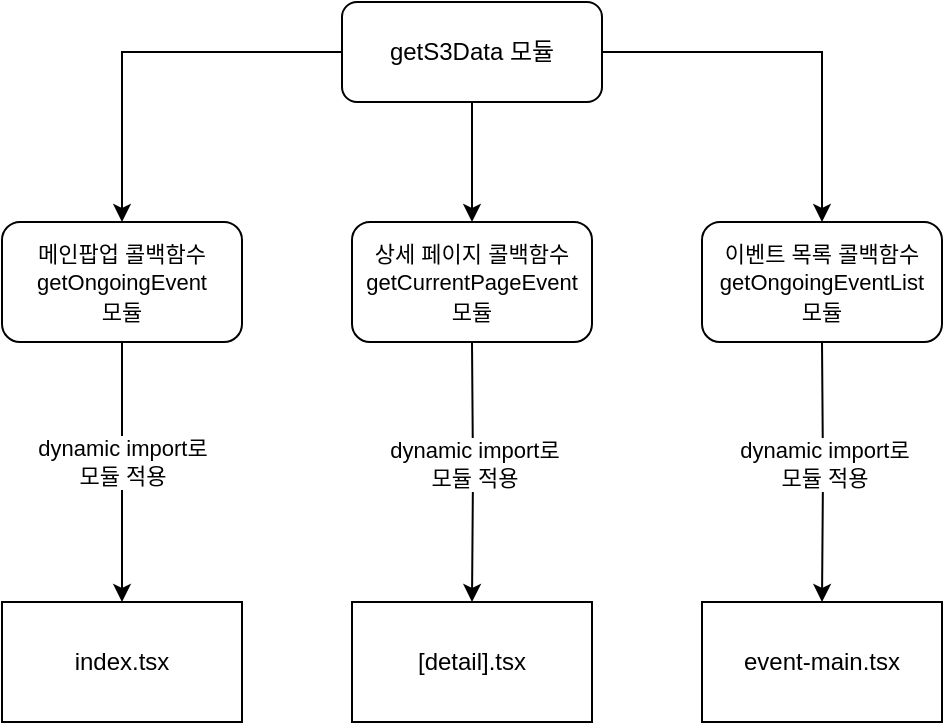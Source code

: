 <mxfile version="16.0.3" type="github">
  <diagram id="C5RBs43oDa-KdzZeNtuy" name="Page-1">
    <mxGraphModel dx="614" dy="406" grid="1" gridSize="10" guides="1" tooltips="1" connect="1" arrows="1" fold="1" page="1" pageScale="1" pageWidth="827" pageHeight="1169" math="0" shadow="0">
      <root>
        <mxCell id="WIyWlLk6GJQsqaUBKTNV-0" />
        <mxCell id="WIyWlLk6GJQsqaUBKTNV-1" parent="WIyWlLk6GJQsqaUBKTNV-0" />
        <mxCell id="laYvkZ8M8flP_ZJMWY22-6" value="" style="edgeStyle=orthogonalEdgeStyle;rounded=0;orthogonalLoop=1;jettySize=auto;html=1;" edge="1" parent="WIyWlLk6GJQsqaUBKTNV-1" source="WIyWlLk6GJQsqaUBKTNV-3" target="laYvkZ8M8flP_ZJMWY22-1">
          <mxGeometry relative="1" as="geometry" />
        </mxCell>
        <mxCell id="WIyWlLk6GJQsqaUBKTNV-3" value="getS3Data 모듈" style="rounded=1;whiteSpace=wrap;html=1;fontSize=12;glass=0;strokeWidth=1;shadow=0;" parent="WIyWlLk6GJQsqaUBKTNV-1" vertex="1">
          <mxGeometry x="260" y="90" width="130" height="50" as="geometry" />
        </mxCell>
        <mxCell id="laYvkZ8M8flP_ZJMWY22-1" value="&lt;font style=&quot;font-size: 11px&quot;&gt;메인팝업 콜백함수&lt;br&gt;getOngoingEvent &lt;br&gt;모듈&lt;/font&gt;" style="rounded=1;whiteSpace=wrap;html=1;" vertex="1" parent="WIyWlLk6GJQsqaUBKTNV-1">
          <mxGeometry x="90" y="200" width="120" height="60" as="geometry" />
        </mxCell>
        <mxCell id="laYvkZ8M8flP_ZJMWY22-2" value="&lt;font style=&quot;font-size: 11px&quot;&gt;상세 페이지 콜백함수&lt;br&gt;getCurrentPageEvent&lt;br&gt;모듈&lt;/font&gt;" style="rounded=1;whiteSpace=wrap;html=1;" vertex="1" parent="WIyWlLk6GJQsqaUBKTNV-1">
          <mxGeometry x="265" y="200" width="120" height="60" as="geometry" />
        </mxCell>
        <mxCell id="laYvkZ8M8flP_ZJMWY22-3" value="&lt;font style=&quot;font-size: 11px&quot;&gt;이벤트 목록 콜백함수&lt;br&gt;getOngoingEventList&lt;br&gt;모듈&lt;/font&gt;" style="rounded=1;whiteSpace=wrap;html=1;" vertex="1" parent="WIyWlLk6GJQsqaUBKTNV-1">
          <mxGeometry x="440" y="200" width="120" height="60" as="geometry" />
        </mxCell>
        <mxCell id="laYvkZ8M8flP_ZJMWY22-7" value="" style="edgeStyle=orthogonalEdgeStyle;rounded=0;orthogonalLoop=1;jettySize=auto;html=1;exitX=0.5;exitY=1;exitDx=0;exitDy=0;entryX=0.5;entryY=0;entryDx=0;entryDy=0;" edge="1" parent="WIyWlLk6GJQsqaUBKTNV-1" source="WIyWlLk6GJQsqaUBKTNV-3" target="laYvkZ8M8flP_ZJMWY22-2">
          <mxGeometry relative="1" as="geometry">
            <mxPoint x="270" y="124.966" as="sourcePoint" />
            <mxPoint x="150" y="210" as="targetPoint" />
          </mxGeometry>
        </mxCell>
        <mxCell id="laYvkZ8M8flP_ZJMWY22-8" value="" style="edgeStyle=orthogonalEdgeStyle;rounded=0;orthogonalLoop=1;jettySize=auto;html=1;exitX=1;exitY=0.5;exitDx=0;exitDy=0;entryX=0.5;entryY=0;entryDx=0;entryDy=0;" edge="1" parent="WIyWlLk6GJQsqaUBKTNV-1" source="WIyWlLk6GJQsqaUBKTNV-3" target="laYvkZ8M8flP_ZJMWY22-3">
          <mxGeometry relative="1" as="geometry">
            <mxPoint x="335" y="150" as="sourcePoint" />
            <mxPoint x="335" y="210" as="targetPoint" />
          </mxGeometry>
        </mxCell>
        <mxCell id="laYvkZ8M8flP_ZJMWY22-11" value="index.tsx" style="rounded=0;whiteSpace=wrap;html=1;" vertex="1" parent="WIyWlLk6GJQsqaUBKTNV-1">
          <mxGeometry x="90" y="390" width="120" height="60" as="geometry" />
        </mxCell>
        <mxCell id="laYvkZ8M8flP_ZJMWY22-13" value="" style="edgeStyle=orthogonalEdgeStyle;rounded=0;orthogonalLoop=1;jettySize=auto;html=1;entryX=0.5;entryY=0;entryDx=0;entryDy=0;" edge="1" parent="WIyWlLk6GJQsqaUBKTNV-1" target="laYvkZ8M8flP_ZJMWY22-14">
          <mxGeometry relative="1" as="geometry">
            <mxPoint x="325" y="260" as="sourcePoint" />
            <mxPoint x="325" y="460" as="targetPoint" />
          </mxGeometry>
        </mxCell>
        <mxCell id="laYvkZ8M8flP_ZJMWY22-19" value="dynamic import로&lt;br&gt;모듈 적용" style="edgeLabel;html=1;align=center;verticalAlign=middle;resizable=0;points=[];" vertex="1" connectable="0" parent="laYvkZ8M8flP_ZJMWY22-13">
          <mxGeometry x="-0.29" y="-1" relative="1" as="geometry">
            <mxPoint x="1" y="14" as="offset" />
          </mxGeometry>
        </mxCell>
        <mxCell id="laYvkZ8M8flP_ZJMWY22-14" value="[detail].tsx" style="rounded=0;whiteSpace=wrap;html=1;" vertex="1" parent="WIyWlLk6GJQsqaUBKTNV-1">
          <mxGeometry x="265" y="390" width="120" height="60" as="geometry" />
        </mxCell>
        <mxCell id="laYvkZ8M8flP_ZJMWY22-15" value="" style="edgeStyle=orthogonalEdgeStyle;rounded=0;orthogonalLoop=1;jettySize=auto;html=1;" edge="1" parent="WIyWlLk6GJQsqaUBKTNV-1" target="laYvkZ8M8flP_ZJMWY22-16">
          <mxGeometry relative="1" as="geometry">
            <mxPoint x="500" y="260" as="sourcePoint" />
            <mxPoint x="500" y="350" as="targetPoint" />
          </mxGeometry>
        </mxCell>
        <mxCell id="laYvkZ8M8flP_ZJMWY22-20" value="dynamic import로&lt;br&gt;모듈 적용" style="edgeLabel;html=1;align=center;verticalAlign=middle;resizable=0;points=[];" vertex="1" connectable="0" parent="laYvkZ8M8flP_ZJMWY22-15">
          <mxGeometry x="-0.152" relative="1" as="geometry">
            <mxPoint y="5" as="offset" />
          </mxGeometry>
        </mxCell>
        <mxCell id="laYvkZ8M8flP_ZJMWY22-16" value="event-main.tsx" style="rounded=0;whiteSpace=wrap;html=1;" vertex="1" parent="WIyWlLk6GJQsqaUBKTNV-1">
          <mxGeometry x="440" y="390" width="120" height="60" as="geometry" />
        </mxCell>
        <mxCell id="laYvkZ8M8flP_ZJMWY22-21" value="" style="edgeStyle=orthogonalEdgeStyle;rounded=0;orthogonalLoop=1;jettySize=auto;html=1;entryX=0.5;entryY=0;entryDx=0;entryDy=0;exitX=0.5;exitY=1;exitDx=0;exitDy=0;" edge="1" parent="WIyWlLk6GJQsqaUBKTNV-1" source="laYvkZ8M8flP_ZJMWY22-1" target="laYvkZ8M8flP_ZJMWY22-11">
          <mxGeometry relative="1" as="geometry">
            <mxPoint x="335" y="270" as="sourcePoint" />
            <mxPoint x="335.36" y="466.04" as="targetPoint" />
          </mxGeometry>
        </mxCell>
        <mxCell id="laYvkZ8M8flP_ZJMWY22-22" value="dynamic import로&lt;br&gt;모듈 적용" style="edgeLabel;html=1;align=center;verticalAlign=middle;resizable=0;points=[];" vertex="1" connectable="0" parent="laYvkZ8M8flP_ZJMWY22-21">
          <mxGeometry x="-0.29" y="-1" relative="1" as="geometry">
            <mxPoint x="1" y="14" as="offset" />
          </mxGeometry>
        </mxCell>
      </root>
    </mxGraphModel>
  </diagram>
</mxfile>
